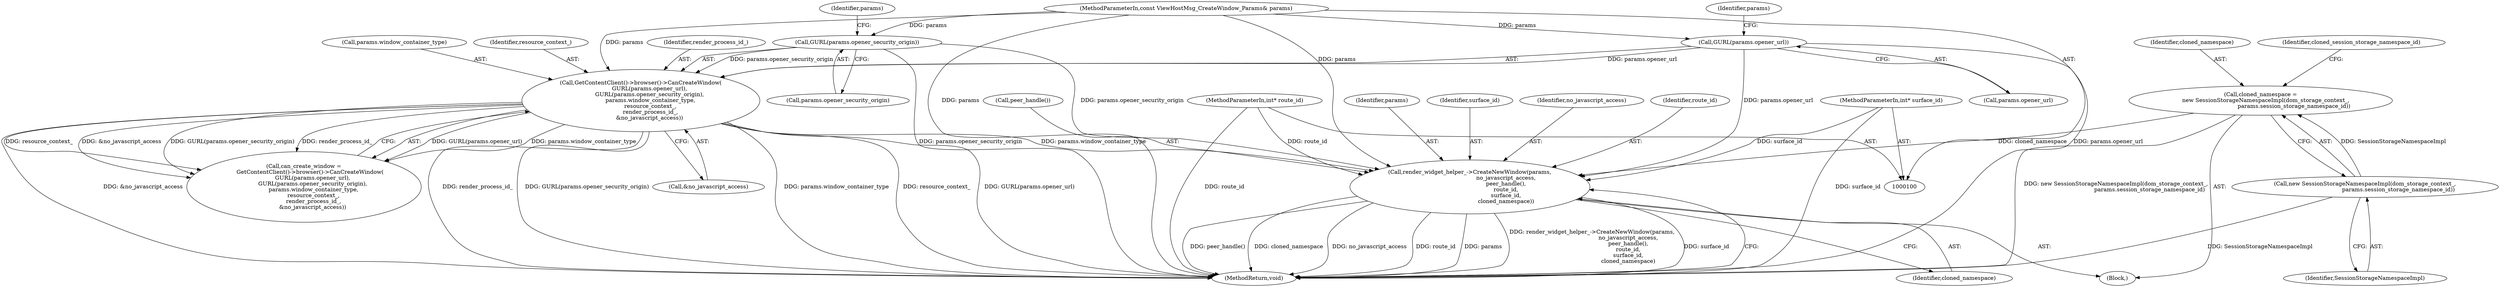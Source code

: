 digraph "1_Chrome_7f48b71cb22bb2fc9fcec2013e9eaff55381a43d@pointer" {
"1000148" [label="(Call,render_widget_helper_->CreateNewWindow(params,\n                                         no_javascript_access,\n                                         peer_handle(),\n                                         route_id,\n                                         surface_id,\n                                         cloned_namespace))"];
"1000111" [label="(Call,GURL(params.opener_url))"];
"1000101" [label="(MethodParameterIn,const ViewHostMsg_CreateWindow_Params& params)"];
"1000110" [label="(Call,GetContentClient()->browser()->CanCreateWindow(\n          GURL(params.opener_url),\n          GURL(params.opener_security_origin),\n           params.window_container_type,\n           resource_context_,\n           render_process_id_,\n          &no_javascript_access))"];
"1000115" [label="(Call,GURL(params.opener_security_origin))"];
"1000102" [label="(MethodParameterIn,int* route_id)"];
"1000103" [label="(MethodParameterIn,int* surface_id)"];
"1000140" [label="(Call,cloned_namespace =\n      new SessionStorageNamespaceImpl(dom_storage_context_,\n                                      params.session_storage_namespace_id))"];
"1000142" [label="(Call,new SessionStorageNamespaceImpl(dom_storage_context_,\n                                      params.session_storage_namespace_id))"];
"1000149" [label="(Identifier,params)"];
"1000155" [label="(MethodReturn,void)"];
"1000153" [label="(Identifier,surface_id)"];
"1000141" [label="(Identifier,cloned_namespace)"];
"1000122" [label="(Identifier,resource_context_)"];
"1000123" [label="(Identifier,render_process_id_)"];
"1000146" [label="(Identifier,cloned_session_storage_namespace_id)"];
"1000150" [label="(Identifier,no_javascript_access)"];
"1000112" [label="(Call,params.opener_url)"];
"1000152" [label="(Identifier,route_id)"];
"1000154" [label="(Identifier,cloned_namespace)"];
"1000151" [label="(Call,peer_handle())"];
"1000103" [label="(MethodParameterIn,int* surface_id)"];
"1000110" [label="(Call,GetContentClient()->browser()->CanCreateWindow(\n          GURL(params.opener_url),\n          GURL(params.opener_security_origin),\n           params.window_container_type,\n           resource_context_,\n           render_process_id_,\n          &no_javascript_access))"];
"1000119" [label="(Call,params.window_container_type)"];
"1000124" [label="(Call,&no_javascript_access)"];
"1000148" [label="(Call,render_widget_helper_->CreateNewWindow(params,\n                                         no_javascript_access,\n                                         peer_handle(),\n                                         route_id,\n                                         surface_id,\n                                         cloned_namespace))"];
"1000117" [label="(Identifier,params)"];
"1000142" [label="(Call,new SessionStorageNamespaceImpl(dom_storage_context_,\n                                      params.session_storage_namespace_id))"];
"1000120" [label="(Identifier,params)"];
"1000108" [label="(Call,can_create_window =\n       GetContentClient()->browser()->CanCreateWindow(\n          GURL(params.opener_url),\n          GURL(params.opener_security_origin),\n           params.window_container_type,\n           resource_context_,\n           render_process_id_,\n          &no_javascript_access))"];
"1000140" [label="(Call,cloned_namespace =\n      new SessionStorageNamespaceImpl(dom_storage_context_,\n                                      params.session_storage_namespace_id))"];
"1000115" [label="(Call,GURL(params.opener_security_origin))"];
"1000143" [label="(Identifier,SessionStorageNamespaceImpl)"];
"1000116" [label="(Call,params.opener_security_origin)"];
"1000102" [label="(MethodParameterIn,int* route_id)"];
"1000101" [label="(MethodParameterIn,const ViewHostMsg_CreateWindow_Params& params)"];
"1000111" [label="(Call,GURL(params.opener_url))"];
"1000105" [label="(Block,)"];
"1000148" -> "1000105"  [label="AST: "];
"1000148" -> "1000154"  [label="CFG: "];
"1000149" -> "1000148"  [label="AST: "];
"1000150" -> "1000148"  [label="AST: "];
"1000151" -> "1000148"  [label="AST: "];
"1000152" -> "1000148"  [label="AST: "];
"1000153" -> "1000148"  [label="AST: "];
"1000154" -> "1000148"  [label="AST: "];
"1000155" -> "1000148"  [label="CFG: "];
"1000148" -> "1000155"  [label="DDG: peer_handle()"];
"1000148" -> "1000155"  [label="DDG: cloned_namespace"];
"1000148" -> "1000155"  [label="DDG: no_javascript_access"];
"1000148" -> "1000155"  [label="DDG: route_id"];
"1000148" -> "1000155"  [label="DDG: params"];
"1000148" -> "1000155"  [label="DDG: render_widget_helper_->CreateNewWindow(params,\n                                         no_javascript_access,\n                                         peer_handle(),\n                                         route_id,\n                                         surface_id,\n                                         cloned_namespace)"];
"1000148" -> "1000155"  [label="DDG: surface_id"];
"1000111" -> "1000148"  [label="DDG: params.opener_url"];
"1000110" -> "1000148"  [label="DDG: params.window_container_type"];
"1000115" -> "1000148"  [label="DDG: params.opener_security_origin"];
"1000101" -> "1000148"  [label="DDG: params"];
"1000102" -> "1000148"  [label="DDG: route_id"];
"1000103" -> "1000148"  [label="DDG: surface_id"];
"1000140" -> "1000148"  [label="DDG: cloned_namespace"];
"1000111" -> "1000110"  [label="AST: "];
"1000111" -> "1000112"  [label="CFG: "];
"1000112" -> "1000111"  [label="AST: "];
"1000117" -> "1000111"  [label="CFG: "];
"1000111" -> "1000155"  [label="DDG: params.opener_url"];
"1000111" -> "1000110"  [label="DDG: params.opener_url"];
"1000101" -> "1000111"  [label="DDG: params"];
"1000101" -> "1000100"  [label="AST: "];
"1000101" -> "1000155"  [label="DDG: params"];
"1000101" -> "1000115"  [label="DDG: params"];
"1000101" -> "1000110"  [label="DDG: params"];
"1000110" -> "1000108"  [label="AST: "];
"1000110" -> "1000124"  [label="CFG: "];
"1000115" -> "1000110"  [label="AST: "];
"1000119" -> "1000110"  [label="AST: "];
"1000122" -> "1000110"  [label="AST: "];
"1000123" -> "1000110"  [label="AST: "];
"1000124" -> "1000110"  [label="AST: "];
"1000108" -> "1000110"  [label="CFG: "];
"1000110" -> "1000155"  [label="DDG: render_process_id_"];
"1000110" -> "1000155"  [label="DDG: GURL(params.opener_security_origin)"];
"1000110" -> "1000155"  [label="DDG: params.window_container_type"];
"1000110" -> "1000155"  [label="DDG: resource_context_"];
"1000110" -> "1000155"  [label="DDG: GURL(params.opener_url)"];
"1000110" -> "1000155"  [label="DDG: &no_javascript_access"];
"1000110" -> "1000108"  [label="DDG: GURL(params.opener_url)"];
"1000110" -> "1000108"  [label="DDG: params.window_container_type"];
"1000110" -> "1000108"  [label="DDG: resource_context_"];
"1000110" -> "1000108"  [label="DDG: &no_javascript_access"];
"1000110" -> "1000108"  [label="DDG: GURL(params.opener_security_origin)"];
"1000110" -> "1000108"  [label="DDG: render_process_id_"];
"1000115" -> "1000110"  [label="DDG: params.opener_security_origin"];
"1000115" -> "1000116"  [label="CFG: "];
"1000116" -> "1000115"  [label="AST: "];
"1000120" -> "1000115"  [label="CFG: "];
"1000115" -> "1000155"  [label="DDG: params.opener_security_origin"];
"1000102" -> "1000100"  [label="AST: "];
"1000102" -> "1000155"  [label="DDG: route_id"];
"1000103" -> "1000100"  [label="AST: "];
"1000103" -> "1000155"  [label="DDG: surface_id"];
"1000140" -> "1000105"  [label="AST: "];
"1000140" -> "1000142"  [label="CFG: "];
"1000141" -> "1000140"  [label="AST: "];
"1000142" -> "1000140"  [label="AST: "];
"1000146" -> "1000140"  [label="CFG: "];
"1000140" -> "1000155"  [label="DDG: new SessionStorageNamespaceImpl(dom_storage_context_,\n                                      params.session_storage_namespace_id)"];
"1000142" -> "1000140"  [label="DDG: SessionStorageNamespaceImpl"];
"1000142" -> "1000143"  [label="CFG: "];
"1000143" -> "1000142"  [label="AST: "];
"1000142" -> "1000155"  [label="DDG: SessionStorageNamespaceImpl"];
}

